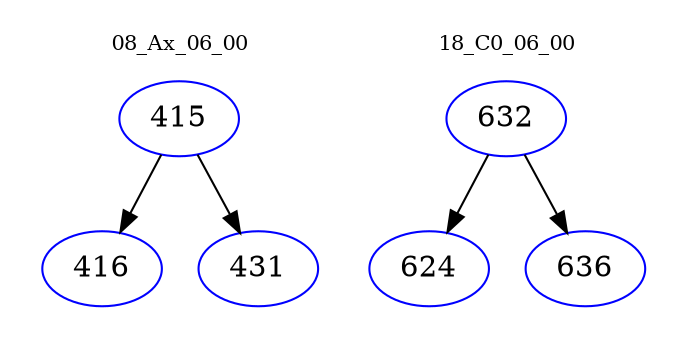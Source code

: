 digraph{
subgraph cluster_0 {
color = white
label = "08_Ax_06_00";
fontsize=10;
T0_415 [label="415", color="blue"]
T0_415 -> T0_416 [color="black"]
T0_416 [label="416", color="blue"]
T0_415 -> T0_431 [color="black"]
T0_431 [label="431", color="blue"]
}
subgraph cluster_1 {
color = white
label = "18_C0_06_00";
fontsize=10;
T1_632 [label="632", color="blue"]
T1_632 -> T1_624 [color="black"]
T1_624 [label="624", color="blue"]
T1_632 -> T1_636 [color="black"]
T1_636 [label="636", color="blue"]
}
}
